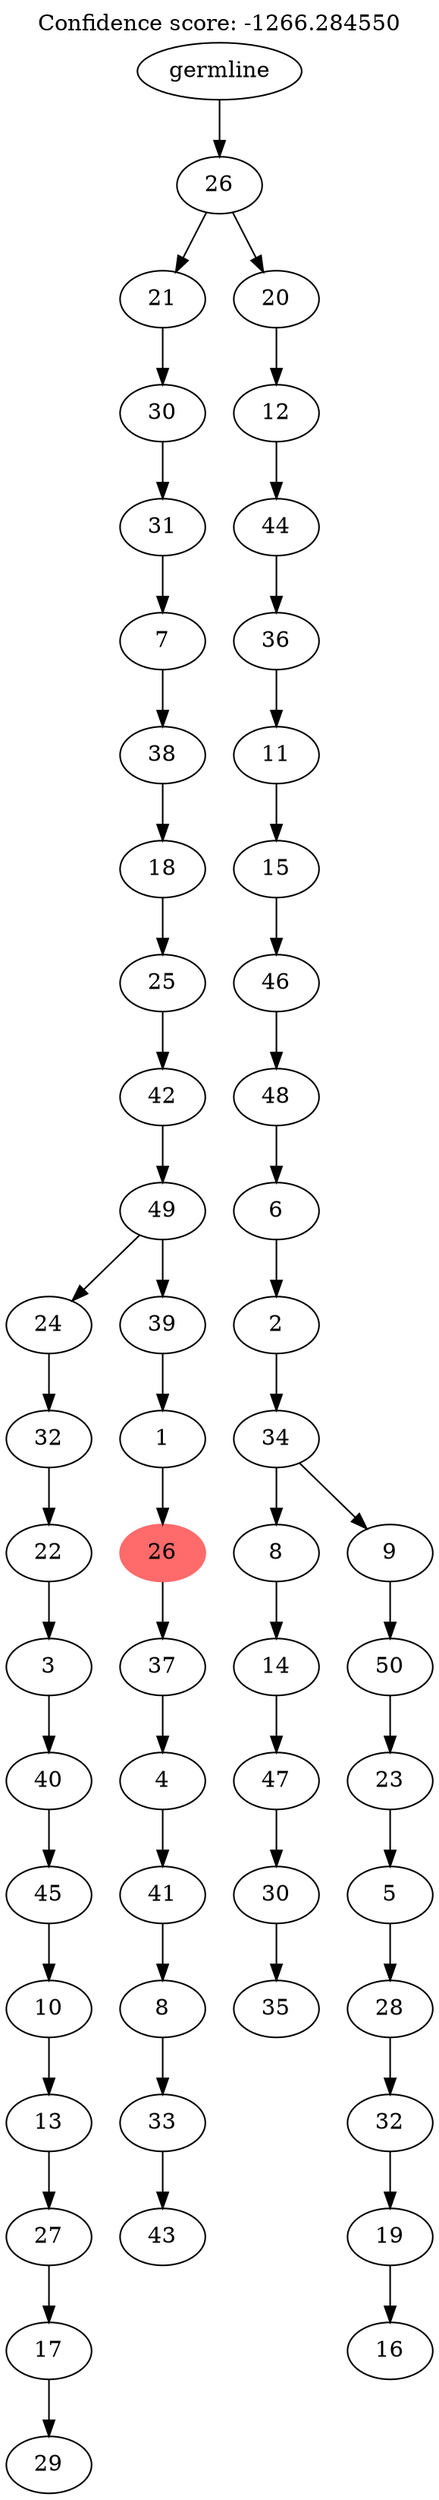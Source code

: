 digraph g {
	"53" -> "54";
	"54" [label="29"];
	"52" -> "53";
	"53" [label="17"];
	"51" -> "52";
	"52" [label="27"];
	"50" -> "51";
	"51" [label="13"];
	"49" -> "50";
	"50" [label="10"];
	"48" -> "49";
	"49" [label="45"];
	"47" -> "48";
	"48" [label="40"];
	"46" -> "47";
	"47" [label="3"];
	"45" -> "46";
	"46" [label="22"];
	"44" -> "45";
	"45" [label="32"];
	"42" -> "43";
	"43" [label="43"];
	"41" -> "42";
	"42" [label="33"];
	"40" -> "41";
	"41" [label="8"];
	"39" -> "40";
	"40" [label="41"];
	"38" -> "39";
	"39" [label="4"];
	"37" -> "38";
	"38" [label="37"];
	"36" -> "37";
	"37" [color=indianred1, style=filled, label="26"];
	"35" -> "36";
	"36" [label="1"];
	"34" -> "35";
	"35" [label="39"];
	"34" -> "44";
	"44" [label="24"];
	"33" -> "34";
	"34" [label="49"];
	"32" -> "33";
	"33" [label="42"];
	"31" -> "32";
	"32" [label="25"];
	"30" -> "31";
	"31" [label="18"];
	"29" -> "30";
	"30" [label="38"];
	"28" -> "29";
	"29" [label="7"];
	"27" -> "28";
	"28" [label="31"];
	"26" -> "27";
	"27" [label="30"];
	"24" -> "25";
	"25" [label="35"];
	"23" -> "24";
	"24" [label="30"];
	"22" -> "23";
	"23" [label="47"];
	"21" -> "22";
	"22" [label="14"];
	"19" -> "20";
	"20" [label="16"];
	"18" -> "19";
	"19" [label="19"];
	"17" -> "18";
	"18" [label="32"];
	"16" -> "17";
	"17" [label="28"];
	"15" -> "16";
	"16" [label="5"];
	"14" -> "15";
	"15" [label="23"];
	"13" -> "14";
	"14" [label="50"];
	"12" -> "13";
	"13" [label="9"];
	"12" -> "21";
	"21" [label="8"];
	"11" -> "12";
	"12" [label="34"];
	"10" -> "11";
	"11" [label="2"];
	"9" -> "10";
	"10" [label="6"];
	"8" -> "9";
	"9" [label="48"];
	"7" -> "8";
	"8" [label="46"];
	"6" -> "7";
	"7" [label="15"];
	"5" -> "6";
	"6" [label="11"];
	"4" -> "5";
	"5" [label="36"];
	"3" -> "4";
	"4" [label="44"];
	"2" -> "3";
	"3" [label="12"];
	"1" -> "2";
	"2" [label="20"];
	"1" -> "26";
	"26" [label="21"];
	"0" -> "1";
	"1" [label="26"];
	"0" [label="germline"];
	labelloc="t";
	label="Confidence score: -1266.284550";
}
